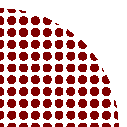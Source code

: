 beginfig(0)
u:=cm;

for j:=-10 upto 10:
	for i:=-10 upto 20:
		fill fullcircle scaled .1u shifted ((i, j)*.15u) withcolor .5red;
	endfor
endfor

clip currentpicture to fullcircle scaled 3u;

endfig
